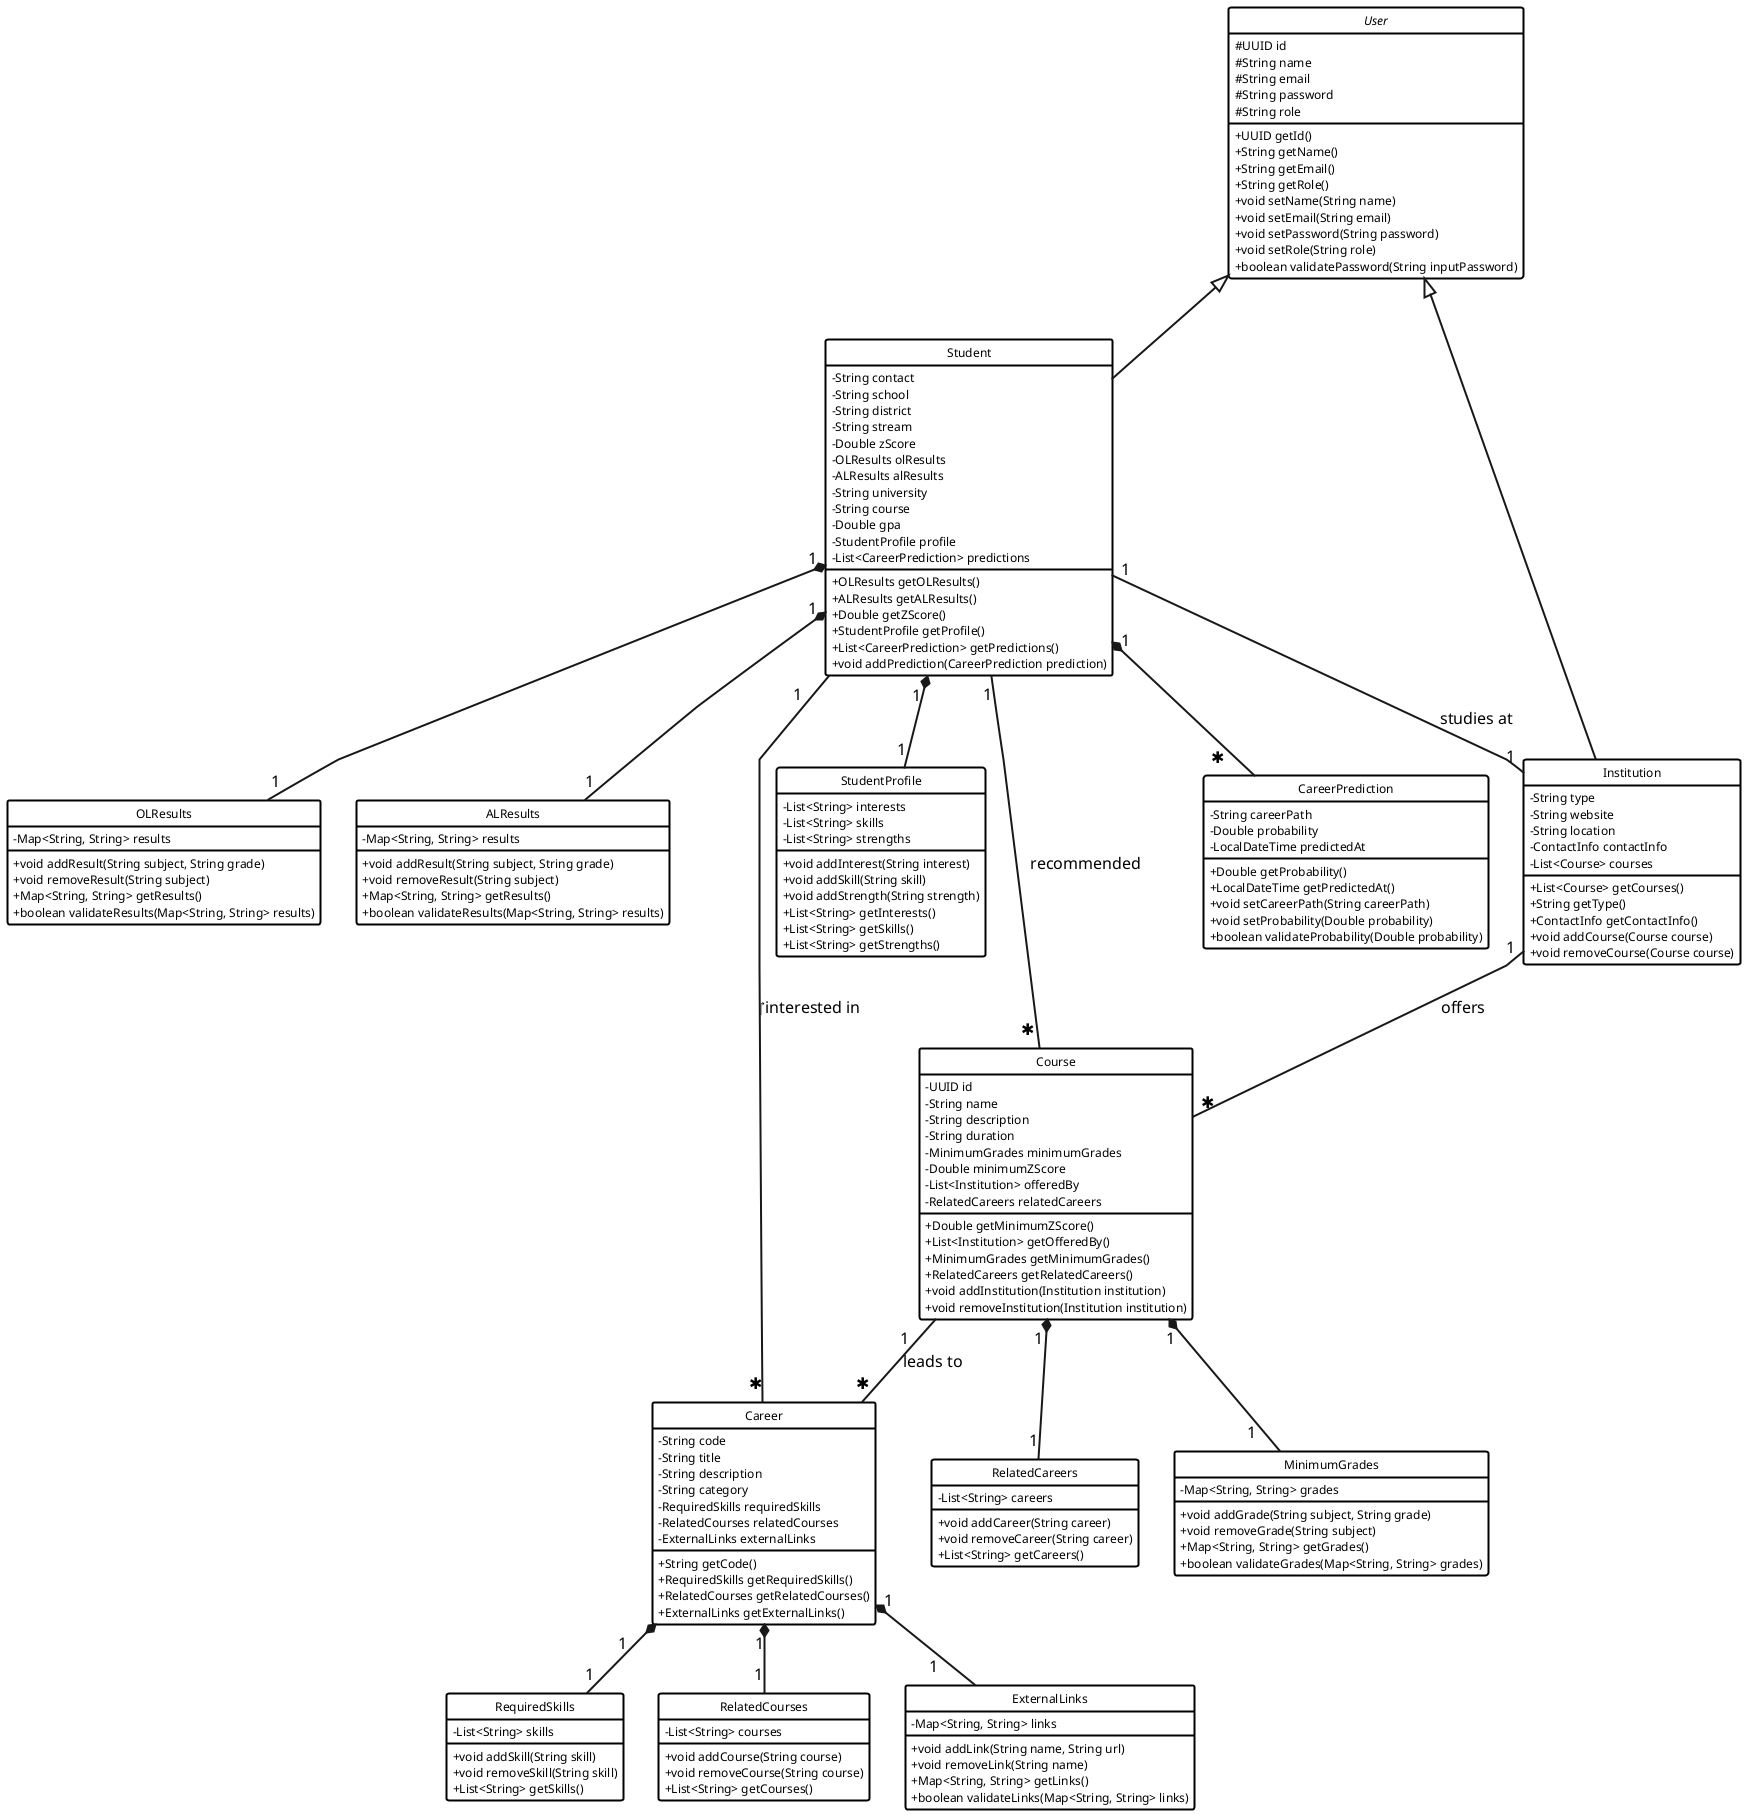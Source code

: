 @startuml Next Step Class Diagram

' Diagram styling
skinparam classAttributeIconSize 0
hide class circle
hide abstract circle
skinparam monochrome true
skinparam shadowing false
skinparam linetype polyline
skinparam class {
    BackgroundColor White
    BorderColor Black
    FontSize 14
    FontStyle Normal
    FontName Arial
    
    AttributeFontSize 12
    AttributeFontColor Black
    AttributeFontName Arial
    AttributeFontStyle Normal
    
    StereotypeFontSize 12
    StereotypeFontColor Black
    StereotypeFontName Arial
    StereotypeFontStyle Italic
    
    ArrowFontSize 16
    ArrowFontName Arial
    ArrowFontStyle Normal
    BorderThickness 2
    ArrowThickness 2
}

' Base User class
abstract class User {
    #UUID id
    #String name
    #String email
    #String password
    #String role
    +UUID getId()
    +String getName()
    +String getEmail()
    +String getRole()
    +void setName(String name)
    +void setEmail(String email)
    +void setPassword(String password)
    +void setRole(String role)
    +boolean validatePassword(String inputPassword)
}

' Student entity
class Student {
    -String contact
    -String school
    -String district
    -String stream
    -Double zScore
    -OLResults olResults
    -ALResults alResults
    -String university
    -String course
    -Double gpa
    -StudentProfile profile
    -List<CareerPrediction> predictions
    +OLResults getOLResults()
    +ALResults getALResults()
    +Double getZScore()
    +StudentProfile getProfile()
    +List<CareerPrediction> getPredictions()
    +void addPrediction(CareerPrediction prediction)
}

' StudentProfile aggregation
class StudentProfile {
    -List<String> interests
    -List<String> skills
    -List<String> strengths
    +void addInterest(String interest)
    +void addSkill(String skill)
    +void addStrength(String strength)
    +List<String> getInterests()
    +List<String> getSkills()
    +List<String> getStrengths()
}

' OLResults aggregation
class OLResults {
    -Map<String, String> results
    +void addResult(String subject, String grade)
    +void removeResult(String subject)
    +Map<String, String> getResults()
    +boolean validateResults(Map<String, String> results)
}

' ALResults aggregation
class ALResults {
    -Map<String, String> results
    +void addResult(String subject, String grade)
    +void removeResult(String subject)
    +Map<String, String> getResults()
    +boolean validateResults(Map<String, String> results)
}

' Institution entity
class Institution {
    -String type
    -String website
    -String location
    -ContactInfo contactInfo
    -List<Course> courses
    +List<Course> getCourses()
    +String getType()
    +ContactInfo getContactInfo()
    +void addCourse(Course course)
    +void removeCourse(Course course)
}

' Course entity
class Course {
    -UUID id
    -String name
    -String description
    -String duration
    -MinimumGrades minimumGrades
    -Double minimumZScore
    -List<Institution> offeredBy
    -RelatedCareers relatedCareers
    +Double getMinimumZScore()
    +List<Institution> getOfferedBy()
    +MinimumGrades getMinimumGrades()
    +RelatedCareers getRelatedCareers()
    +void addInstitution(Institution institution)
    +void removeInstitution(Institution institution)
}

' MinimumGrades aggregation
class MinimumGrades {
    -Map<String, String> grades
    +void addGrade(String subject, String grade)
    +void removeGrade(String subject)
    +Map<String, String> getGrades()
    +boolean validateGrades(Map<String, String> grades)
}

' RelatedCareers aggregation
class RelatedCareers {
    -List<String> careers
    +void addCareer(String career)
    +void removeCareer(String career)
    +List<String> getCareers()
}

' Career entity
class Career {
    -String code
    -String title
    -String description
    -String category
    -RequiredSkills requiredSkills
    -RelatedCourses relatedCourses
    -ExternalLinks externalLinks
    +String getCode()
    +RequiredSkills getRequiredSkills()
    +RelatedCourses getRelatedCourses()
    +ExternalLinks getExternalLinks()
}

' RequiredSkills aggregation
class RequiredSkills {
    -List<String> skills
    +void addSkill(String skill)
    +void removeSkill(String skill)
    +List<String> getSkills()
}

' RelatedCourses aggregation
class RelatedCourses {
    -List<String> courses
    +void addCourse(String course)
    +void removeCourse(String course)
    +List<String> getCourses()
}

' ExternalLinks aggregation
class ExternalLinks {
    -Map<String, String> links
    +void addLink(String name, String url)
    +void removeLink(String name)
    +Map<String, String> getLinks()
    +boolean validateLinks(Map<String, String> links)
}

' CareerPrediction value object
class CareerPrediction {
    -String careerPath
    -Double probability
    -LocalDateTime predictedAt
    +Double getProbability()
    +LocalDateTime getPredictedAt()
    +void setCareerPath(String careerPath)
    +void setProbability(Double probability)
    +boolean validateProbability(Double probability)
}

' Relationships
User <|-- Student
User <|-- Institution
Student "1" *-- "✱     " CareerPrediction
Student "1 " *-- "1" StudentProfile
Student "1" *-- "1" OLResults
Student "1" *-- "1" ALResults
Student "1" -- "    1" Institution : studies at
Student "1     " -- "✱" Career : ‎ interested in
Student "1" -- "✱ " Course : recommended
Institution "1" -- "✱" Course : offers
Course "1     " -- "✱" Career : leads to
Course "1" *-- "1    " MinimumGrades
Course "1 " *-- "1" RelatedCareers
Career "1     " *-- "1" RequiredSkills
Career "1" *-- "1" RelatedCourses
Career "1" *-- "1      " ExternalLinks

@enduml
